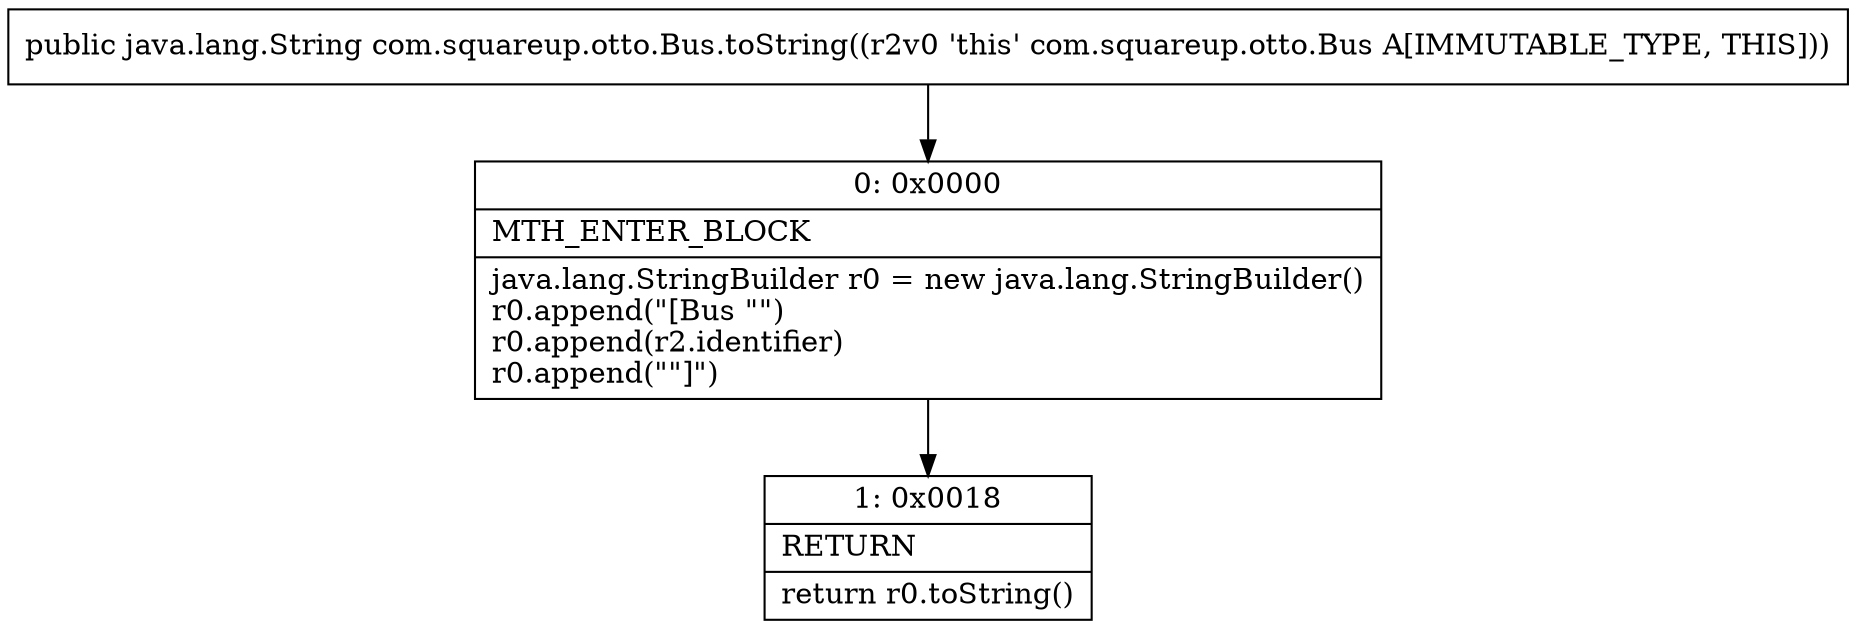 digraph "CFG forcom.squareup.otto.Bus.toString()Ljava\/lang\/String;" {
Node_0 [shape=record,label="{0\:\ 0x0000|MTH_ENTER_BLOCK\l|java.lang.StringBuilder r0 = new java.lang.StringBuilder()\lr0.append(\"[Bus \"\")\lr0.append(r2.identifier)\lr0.append(\"\"]\")\l}"];
Node_1 [shape=record,label="{1\:\ 0x0018|RETURN\l|return r0.toString()\l}"];
MethodNode[shape=record,label="{public java.lang.String com.squareup.otto.Bus.toString((r2v0 'this' com.squareup.otto.Bus A[IMMUTABLE_TYPE, THIS])) }"];
MethodNode -> Node_0;
Node_0 -> Node_1;
}


